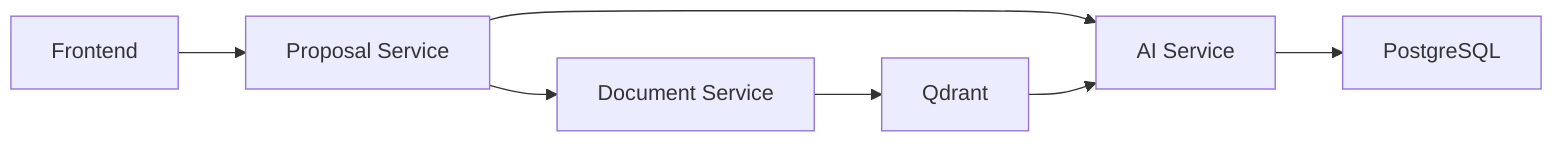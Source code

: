 flowchart LR
    Frontend --> ProposalService["Proposal Service"]
    ProposalService --> DocumentService["Document Service"]
    DocumentService --> Qdrant
    ProposalService --> AIService["AI Service"]
    Qdrant --> AIService
    AIService --> PostgreSQL